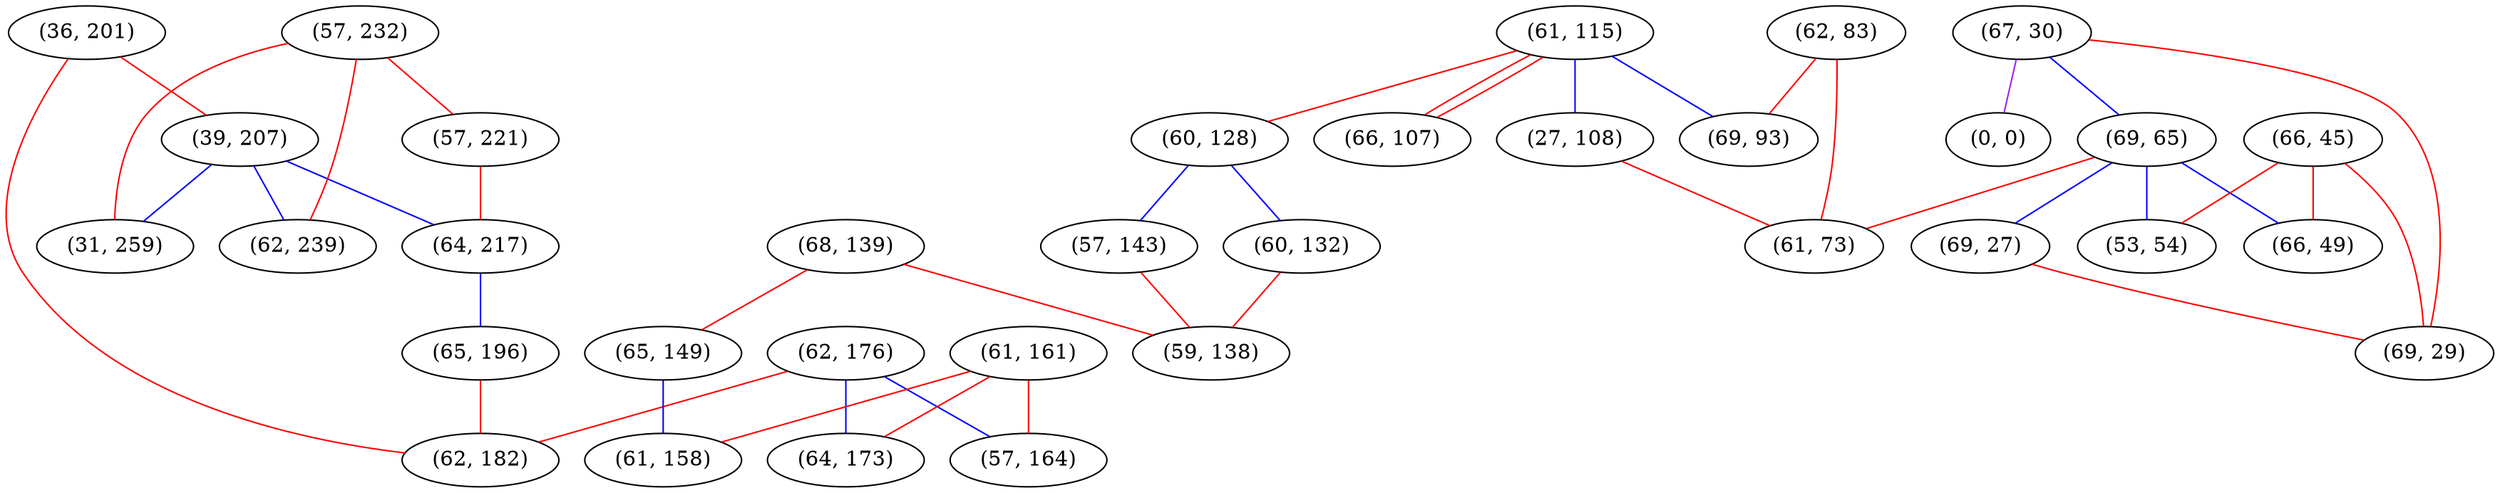 graph "" {
"(36, 201)";
"(39, 207)";
"(61, 115)";
"(27, 108)";
"(67, 30)";
"(62, 176)";
"(60, 128)";
"(62, 83)";
"(69, 65)";
"(57, 232)";
"(68, 139)";
"(57, 221)";
"(60, 132)";
"(61, 161)";
"(69, 27)";
"(69, 93)";
"(65, 149)";
"(0, 0)";
"(64, 217)";
"(64, 173)";
"(66, 107)";
"(65, 196)";
"(62, 182)";
"(66, 45)";
"(57, 143)";
"(31, 259)";
"(62, 239)";
"(57, 164)";
"(53, 54)";
"(61, 73)";
"(59, 138)";
"(61, 158)";
"(69, 29)";
"(66, 49)";
"(36, 201)" -- "(39, 207)"  [color=red, key=0, weight=1];
"(36, 201)" -- "(62, 182)"  [color=red, key=0, weight=1];
"(39, 207)" -- "(64, 217)"  [color=blue, key=0, weight=3];
"(39, 207)" -- "(31, 259)"  [color=blue, key=0, weight=3];
"(39, 207)" -- "(62, 239)"  [color=blue, key=0, weight=3];
"(61, 115)" -- "(27, 108)"  [color=blue, key=0, weight=3];
"(61, 115)" -- "(66, 107)"  [color=red, key=0, weight=1];
"(61, 115)" -- "(66, 107)"  [color=red, key=1, weight=1];
"(61, 115)" -- "(69, 93)"  [color=blue, key=0, weight=3];
"(61, 115)" -- "(60, 128)"  [color=red, key=0, weight=1];
"(27, 108)" -- "(61, 73)"  [color=red, key=0, weight=1];
"(67, 30)" -- "(69, 65)"  [color=blue, key=0, weight=3];
"(67, 30)" -- "(0, 0)"  [color=purple, key=0, weight=4];
"(67, 30)" -- "(69, 29)"  [color=red, key=0, weight=1];
"(62, 176)" -- "(64, 173)"  [color=blue, key=0, weight=3];
"(62, 176)" -- "(57, 164)"  [color=blue, key=0, weight=3];
"(62, 176)" -- "(62, 182)"  [color=red, key=0, weight=1];
"(60, 128)" -- "(60, 132)"  [color=blue, key=0, weight=3];
"(60, 128)" -- "(57, 143)"  [color=blue, key=0, weight=3];
"(62, 83)" -- "(61, 73)"  [color=red, key=0, weight=1];
"(62, 83)" -- "(69, 93)"  [color=red, key=0, weight=1];
"(69, 65)" -- "(53, 54)"  [color=blue, key=0, weight=3];
"(69, 65)" -- "(61, 73)"  [color=red, key=0, weight=1];
"(69, 65)" -- "(66, 49)"  [color=blue, key=0, weight=3];
"(69, 65)" -- "(69, 27)"  [color=blue, key=0, weight=3];
"(57, 232)" -- "(31, 259)"  [color=red, key=0, weight=1];
"(57, 232)" -- "(62, 239)"  [color=red, key=0, weight=1];
"(57, 232)" -- "(57, 221)"  [color=red, key=0, weight=1];
"(68, 139)" -- "(65, 149)"  [color=red, key=0, weight=1];
"(68, 139)" -- "(59, 138)"  [color=red, key=0, weight=1];
"(57, 221)" -- "(64, 217)"  [color=red, key=0, weight=1];
"(60, 132)" -- "(59, 138)"  [color=red, key=0, weight=1];
"(61, 161)" -- "(61, 158)"  [color=red, key=0, weight=1];
"(61, 161)" -- "(64, 173)"  [color=red, key=0, weight=1];
"(61, 161)" -- "(57, 164)"  [color=red, key=0, weight=1];
"(69, 27)" -- "(69, 29)"  [color=red, key=0, weight=1];
"(65, 149)" -- "(61, 158)"  [color=blue, key=0, weight=3];
"(64, 217)" -- "(65, 196)"  [color=blue, key=0, weight=3];
"(65, 196)" -- "(62, 182)"  [color=red, key=0, weight=1];
"(66, 45)" -- "(53, 54)"  [color=red, key=0, weight=1];
"(66, 45)" -- "(69, 29)"  [color=red, key=0, weight=1];
"(66, 45)" -- "(66, 49)"  [color=red, key=0, weight=1];
"(57, 143)" -- "(59, 138)"  [color=red, key=0, weight=1];
}
